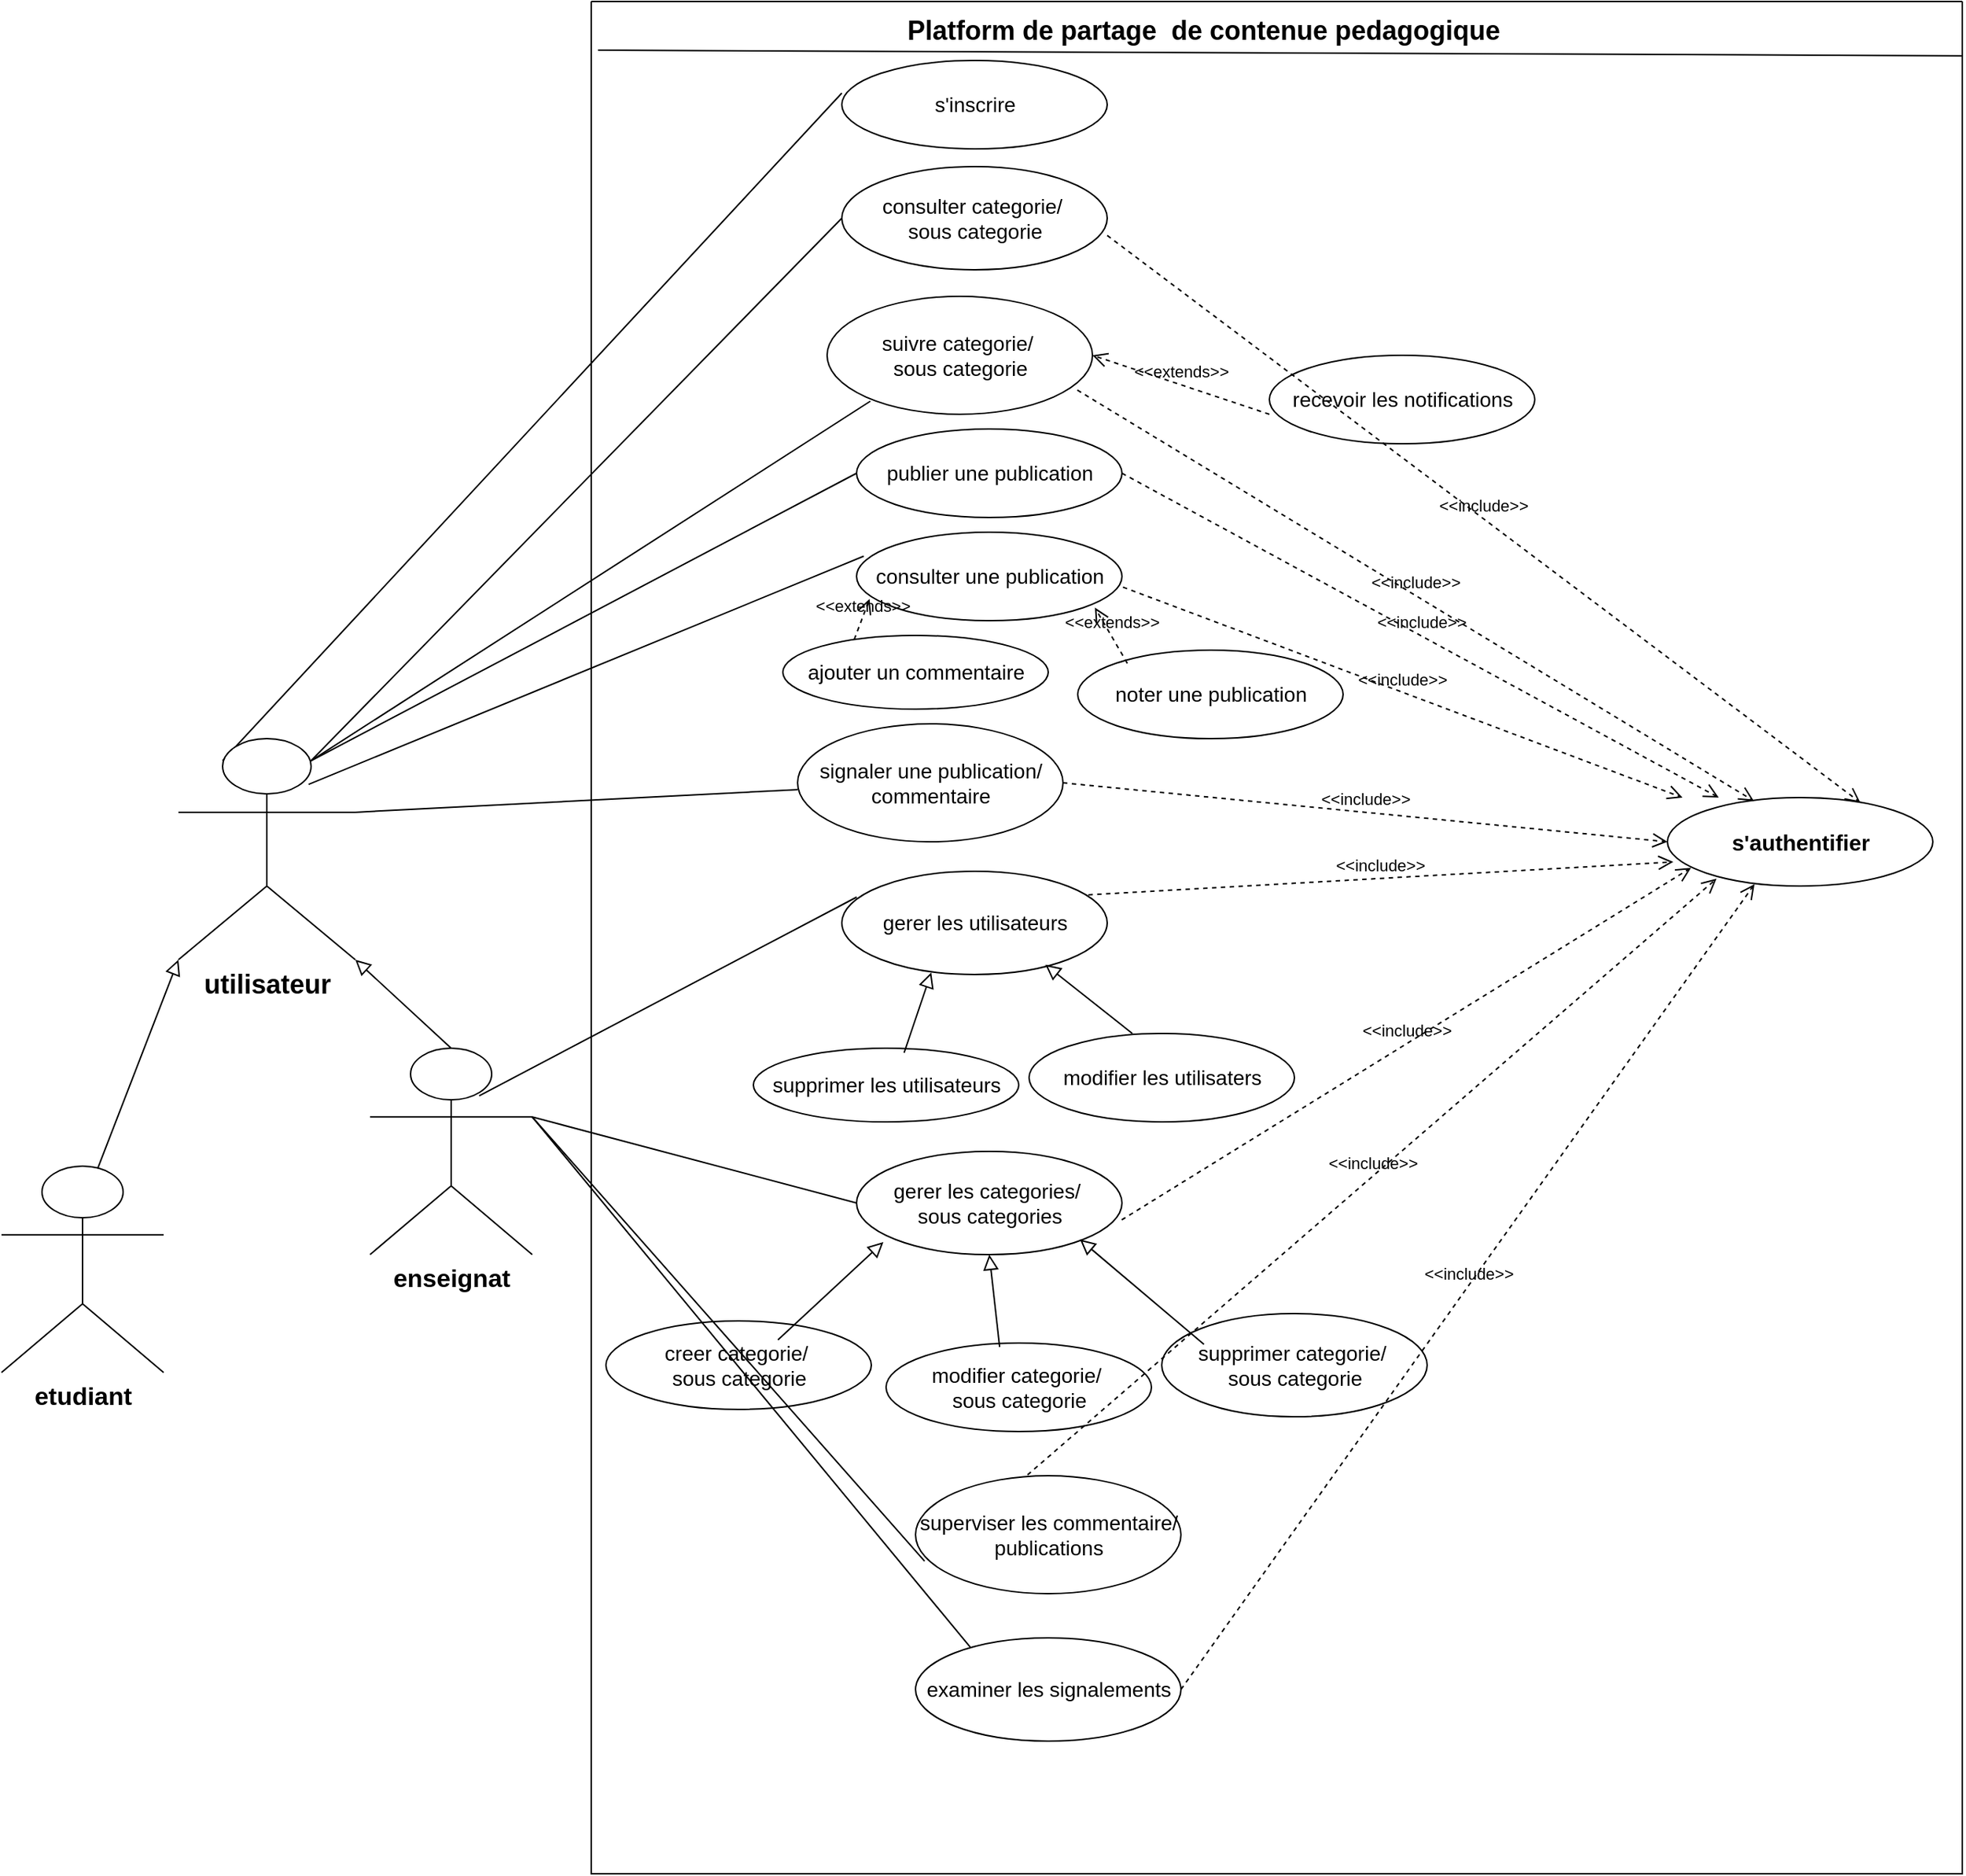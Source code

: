<mxfile version="26.2.2">
  <diagram name="Page-1" id="VizVTErpn3KlSkKp4W6e">
    <mxGraphModel dx="2088" dy="3604" grid="1" gridSize="10" guides="1" tooltips="1" connect="1" arrows="1" fold="1" page="1" pageScale="1" pageWidth="1654" pageHeight="2336" math="0" shadow="0">
      <root>
        <mxCell id="0" />
        <mxCell id="1" parent="0" />
        <mxCell id="SPgLSMUmqTFrktkxUFNP-49" value="&lt;font style=&quot;font-size: 17px;&quot;&gt;&lt;b&gt;etudiant&lt;/b&gt;&lt;/font&gt;" style="shape=umlActor;verticalLabelPosition=bottom;verticalAlign=top;html=1;" parent="1" vertex="1">
          <mxGeometry x="40" y="-560" width="110" height="140" as="geometry" />
        </mxCell>
        <mxCell id="SPgLSMUmqTFrktkxUFNP-9" value="" style="swimlane;startSize=0;" parent="1" vertex="1">
          <mxGeometry x="440" y="-1350" width="930" height="1270" as="geometry" />
        </mxCell>
        <mxCell id="SPgLSMUmqTFrktkxUFNP-10" value="&lt;font style=&quot;font-size: 14px;&quot;&gt;s&#39;inscrire&lt;/font&gt;" style="shape=ellipse;container=1;horizontal=1;horizontalStack=0;resizeParent=1;resizeParentMax=0;resizeLast=0;html=1;dashed=0;collapsible=0;" parent="SPgLSMUmqTFrktkxUFNP-9" vertex="1">
          <mxGeometry x="170" y="40" width="180" height="60" as="geometry" />
        </mxCell>
        <mxCell id="SPgLSMUmqTFrktkxUFNP-17" value="&lt;font style=&quot;font-size: 14px;&quot;&gt;consulter categorie/&amp;nbsp;&lt;/font&gt;&lt;div&gt;&lt;font style=&quot;font-size: 14px;&quot;&gt;sous categorie&lt;/font&gt;&lt;/div&gt;" style="shape=ellipse;container=1;horizontal=1;horizontalStack=0;resizeParent=1;resizeParentMax=0;resizeLast=0;html=1;dashed=0;collapsible=0;" parent="SPgLSMUmqTFrktkxUFNP-9" vertex="1">
          <mxGeometry x="170" y="112" width="180" height="70" as="geometry" />
        </mxCell>
        <mxCell id="SPgLSMUmqTFrktkxUFNP-18" value="&lt;font style=&quot;font-size: 14px;&quot;&gt;suivre categorie/&amp;nbsp;&lt;/font&gt;&lt;div&gt;&lt;font style=&quot;font-size: 14px;&quot;&gt;sous categorie&lt;/font&gt;&lt;/div&gt;" style="shape=ellipse;container=1;horizontal=1;horizontalStack=0;resizeParent=1;resizeParentMax=0;resizeLast=0;html=1;dashed=0;collapsible=0;" parent="SPgLSMUmqTFrktkxUFNP-9" vertex="1">
          <mxGeometry x="160" y="200" width="180" height="80" as="geometry" />
        </mxCell>
        <mxCell id="SPgLSMUmqTFrktkxUFNP-19" value="&lt;font style=&quot;font-size: 14px;&quot;&gt;publier une publication&lt;/font&gt;" style="shape=ellipse;container=1;horizontal=1;horizontalStack=0;resizeParent=1;resizeParentMax=0;resizeLast=0;html=1;dashed=0;collapsible=0;" parent="SPgLSMUmqTFrktkxUFNP-9" vertex="1">
          <mxGeometry x="180" y="290" width="180" height="60" as="geometry" />
        </mxCell>
        <mxCell id="SPgLSMUmqTFrktkxUFNP-20" value="&lt;font style=&quot;font-size: 14px;&quot;&gt;consulter une publication&lt;/font&gt;" style="shape=ellipse;container=1;horizontal=1;horizontalStack=0;resizeParent=1;resizeParentMax=0;resizeLast=0;html=1;dashed=0;collapsible=0;" parent="SPgLSMUmqTFrktkxUFNP-9" vertex="1">
          <mxGeometry x="180" y="360" width="180" height="60" as="geometry" />
        </mxCell>
        <mxCell id="SPgLSMUmqTFrktkxUFNP-21" value="&lt;font style=&quot;font-size: 14px;&quot;&gt;ajouter un commentaire&lt;/font&gt;" style="shape=ellipse;container=1;horizontal=1;horizontalStack=0;resizeParent=1;resizeParentMax=0;resizeLast=0;html=1;dashed=0;collapsible=0;" parent="SPgLSMUmqTFrktkxUFNP-9" vertex="1">
          <mxGeometry x="130" y="430" width="180" height="50" as="geometry" />
        </mxCell>
        <mxCell id="SPgLSMUmqTFrktkxUFNP-22" value="&lt;font style=&quot;font-size: 14px;&quot;&gt;signaler une publication/&lt;/font&gt;&lt;div&gt;&lt;font style=&quot;font-size: 14px;&quot;&gt;commentaire&lt;/font&gt;&lt;/div&gt;" style="shape=ellipse;container=1;horizontal=1;horizontalStack=0;resizeParent=1;resizeParentMax=0;resizeLast=0;html=1;dashed=0;collapsible=0;" parent="SPgLSMUmqTFrktkxUFNP-9" vertex="1">
          <mxGeometry x="140" y="490" width="180" height="80" as="geometry" />
        </mxCell>
        <mxCell id="SPgLSMUmqTFrktkxUFNP-23" value="&lt;font style=&quot;font-size: 14px;&quot;&gt;gerer les utilisateurs&lt;/font&gt;" style="shape=ellipse;container=1;horizontal=1;horizontalStack=0;resizeParent=1;resizeParentMax=0;resizeLast=0;html=1;dashed=0;collapsible=0;" parent="SPgLSMUmqTFrktkxUFNP-9" vertex="1">
          <mxGeometry x="170" y="590" width="180" height="70" as="geometry" />
        </mxCell>
        <mxCell id="SPgLSMUmqTFrktkxUFNP-24" value="&lt;font style=&quot;font-size: 14px;&quot;&gt;supprimer les utilisateurs&lt;/font&gt;" style="shape=ellipse;container=1;horizontal=1;horizontalStack=0;resizeParent=1;resizeParentMax=0;resizeLast=0;html=1;dashed=0;collapsible=0;" parent="SPgLSMUmqTFrktkxUFNP-9" vertex="1">
          <mxGeometry x="110" y="710" width="180" height="50" as="geometry" />
        </mxCell>
        <mxCell id="SPgLSMUmqTFrktkxUFNP-25" value="&lt;font style=&quot;font-size: 14px;&quot;&gt;modifier les utilisaters&lt;/font&gt;" style="shape=ellipse;container=1;horizontal=1;horizontalStack=0;resizeParent=1;resizeParentMax=0;resizeLast=0;html=1;dashed=0;collapsible=0;" parent="SPgLSMUmqTFrktkxUFNP-9" vertex="1">
          <mxGeometry x="297" y="700" width="180" height="60" as="geometry" />
        </mxCell>
        <mxCell id="SPgLSMUmqTFrktkxUFNP-26" value="&lt;font style=&quot;font-size: 14px;&quot;&gt;gerer les categories/&amp;nbsp;&lt;/font&gt;&lt;div&gt;&lt;font style=&quot;font-size: 14px;&quot;&gt;sous categories&lt;/font&gt;&lt;/div&gt;" style="shape=ellipse;container=1;horizontal=1;horizontalStack=0;resizeParent=1;resizeParentMax=0;resizeLast=0;html=1;dashed=0;collapsible=0;" parent="SPgLSMUmqTFrktkxUFNP-9" vertex="1">
          <mxGeometry x="180" y="780" width="180" height="70" as="geometry" />
        </mxCell>
        <mxCell id="SPgLSMUmqTFrktkxUFNP-27" value="&lt;font style=&quot;font-size: 14px;&quot;&gt;supprimer categorie/&amp;nbsp;&lt;/font&gt;&lt;div&gt;&lt;font style=&quot;font-size: 14px;&quot;&gt;sous categorie&lt;/font&gt;&lt;/div&gt;" style="shape=ellipse;container=1;horizontal=1;horizontalStack=0;resizeParent=1;resizeParentMax=0;resizeLast=0;html=1;dashed=0;collapsible=0;" parent="SPgLSMUmqTFrktkxUFNP-9" vertex="1">
          <mxGeometry x="387" y="890" width="180" height="70" as="geometry" />
        </mxCell>
        <mxCell id="SPgLSMUmqTFrktkxUFNP-36" value="&lt;font style=&quot;font-size: 14px;&quot;&gt;creer categorie/&amp;nbsp;&lt;/font&gt;&lt;div&gt;&lt;font style=&quot;font-size: 14px;&quot;&gt;sous categorie&lt;/font&gt;&lt;/div&gt;" style="shape=ellipse;container=1;horizontal=1;horizontalStack=0;resizeParent=1;resizeParentMax=0;resizeLast=0;html=1;dashed=0;collapsible=0;" parent="SPgLSMUmqTFrktkxUFNP-9" vertex="1">
          <mxGeometry x="10" y="895" width="180" height="60" as="geometry" />
        </mxCell>
        <mxCell id="SPgLSMUmqTFrktkxUFNP-35" value="&lt;font style=&quot;font-size: 14px;&quot;&gt;superviser les commentaire/&lt;/font&gt;&lt;div&gt;&lt;font style=&quot;font-size: 14px;&quot;&gt;publications&lt;/font&gt;&lt;/div&gt;" style="shape=ellipse;container=1;horizontal=1;horizontalStack=0;resizeParent=1;resizeParentMax=0;resizeLast=0;html=1;dashed=0;collapsible=0;" parent="SPgLSMUmqTFrktkxUFNP-9" vertex="1">
          <mxGeometry x="220" y="1000" width="180" height="80" as="geometry" />
        </mxCell>
        <mxCell id="SPgLSMUmqTFrktkxUFNP-34" value="&lt;font style=&quot;font-size: 14px;&quot;&gt;modifier categorie/&amp;nbsp;&lt;/font&gt;&lt;div&gt;&lt;font style=&quot;font-size: 14px;&quot;&gt;sous categorie&lt;/font&gt;&lt;/div&gt;" style="shape=ellipse;container=1;horizontal=1;horizontalStack=0;resizeParent=1;resizeParentMax=0;resizeLast=0;html=1;dashed=0;collapsible=0;" parent="SPgLSMUmqTFrktkxUFNP-9" vertex="1">
          <mxGeometry x="200" y="910" width="180" height="60" as="geometry" />
        </mxCell>
        <mxCell id="SPgLSMUmqTFrktkxUFNP-42" value="&lt;font style=&quot;font-size: 14px;&quot;&gt;examiner les signalements&lt;/font&gt;" style="shape=ellipse;container=1;horizontal=1;horizontalStack=0;resizeParent=1;resizeParentMax=0;resizeLast=0;html=1;dashed=0;collapsible=0;" parent="SPgLSMUmqTFrktkxUFNP-9" vertex="1">
          <mxGeometry x="220" y="1110" width="180" height="70" as="geometry" />
        </mxCell>
        <mxCell id="SPgLSMUmqTFrktkxUFNP-43" value="&lt;font style=&quot;font-size: 15px;&quot;&gt;&lt;b&gt;s&#39;authentifier&lt;/b&gt;&lt;/font&gt;" style="shape=ellipse;container=1;horizontal=1;horizontalStack=0;resizeParent=1;resizeParentMax=0;resizeLast=0;html=1;dashed=0;collapsible=0;" parent="SPgLSMUmqTFrktkxUFNP-9" vertex="1">
          <mxGeometry x="730" y="540" width="180" height="60" as="geometry" />
        </mxCell>
        <mxCell id="njjB-d-d2yw97Rpttcdp-1" value="&lt;font style=&quot;font-size: 14px;&quot;&gt;noter une publication&lt;/font&gt;" style="shape=ellipse;container=1;horizontal=1;horizontalStack=0;resizeParent=1;resizeParentMax=0;resizeLast=0;html=1;dashed=0;collapsible=0;" parent="SPgLSMUmqTFrktkxUFNP-9" vertex="1">
          <mxGeometry x="330" y="440" width="180" height="60" as="geometry" />
        </mxCell>
        <mxCell id="njjB-d-d2yw97Rpttcdp-2" value="&amp;lt;&amp;lt;extends&amp;gt;&amp;gt;" style="endArrow=open;startArrow=none;endFill=0;startFill=0;endSize=8;html=1;verticalAlign=bottom;dashed=1;labelBackgroundColor=none;rounded=0;exitX=0.269;exitY=0.055;exitDx=0;exitDy=0;exitPerimeter=0;entryX=0.049;entryY=0.754;entryDx=0;entryDy=0;entryPerimeter=0;" parent="SPgLSMUmqTFrktkxUFNP-9" source="SPgLSMUmqTFrktkxUFNP-21" target="SPgLSMUmqTFrktkxUFNP-20" edge="1">
          <mxGeometry width="160" relative="1" as="geometry">
            <mxPoint x="60" y="650" as="sourcePoint" />
            <mxPoint x="220" y="650" as="targetPoint" />
          </mxGeometry>
        </mxCell>
        <mxCell id="njjB-d-d2yw97Rpttcdp-3" value="&amp;lt;&amp;lt;extends&amp;gt;&amp;gt;" style="endArrow=open;startArrow=none;endFill=0;startFill=0;endSize=8;html=1;verticalAlign=bottom;dashed=1;labelBackgroundColor=none;rounded=0;exitX=0.187;exitY=0.149;exitDx=0;exitDy=0;exitPerimeter=0;entryX=0.898;entryY=0.853;entryDx=0;entryDy=0;entryPerimeter=0;" parent="SPgLSMUmqTFrktkxUFNP-9" source="njjB-d-d2yw97Rpttcdp-1" target="SPgLSMUmqTFrktkxUFNP-20" edge="1">
          <mxGeometry width="160" relative="1" as="geometry">
            <mxPoint x="219.5" y="697" as="sourcePoint" />
            <mxPoint x="330" y="660" as="targetPoint" />
          </mxGeometry>
        </mxCell>
        <mxCell id="njjB-d-d2yw97Rpttcdp-4" value="&lt;font style=&quot;font-size: 14px;&quot;&gt;recevoir les notifications&lt;/font&gt;" style="shape=ellipse;container=1;horizontal=1;horizontalStack=0;resizeParent=1;resizeParentMax=0;resizeLast=0;html=1;dashed=0;collapsible=0;" parent="SPgLSMUmqTFrktkxUFNP-9" vertex="1">
          <mxGeometry x="460" y="240" width="180" height="60" as="geometry" />
        </mxCell>
        <mxCell id="njjB-d-d2yw97Rpttcdp-5" value="&amp;lt;&amp;lt;extends&amp;gt;&amp;gt;" style="endArrow=open;startArrow=none;endFill=0;startFill=0;endSize=8;html=1;verticalAlign=bottom;dashed=1;labelBackgroundColor=none;rounded=0;exitX=0;exitY=0.5;exitDx=0;exitDy=0;entryX=1;entryY=0.5;entryDx=0;entryDy=0;" parent="SPgLSMUmqTFrktkxUFNP-9" target="SPgLSMUmqTFrktkxUFNP-18" edge="1">
          <mxGeometry width="160" relative="1" as="geometry">
            <mxPoint x="460" y="280" as="sourcePoint" />
            <mxPoint x="461" y="340" as="targetPoint" />
            <Array as="points" />
          </mxGeometry>
        </mxCell>
        <mxCell id="njjB-d-d2yw97Rpttcdp-7" value="&amp;lt;&amp;lt;include&amp;gt;&amp;gt;" style="endArrow=open;startArrow=none;endFill=0;startFill=0;endSize=8;html=1;verticalAlign=bottom;dashed=1;labelBackgroundColor=none;rounded=0;entryX=0.727;entryY=0.056;entryDx=0;entryDy=0;entryPerimeter=0;exitX=1;exitY=0.667;exitDx=0;exitDy=0;exitPerimeter=0;" parent="SPgLSMUmqTFrktkxUFNP-9" source="SPgLSMUmqTFrktkxUFNP-17" target="SPgLSMUmqTFrktkxUFNP-43" edge="1">
          <mxGeometry width="160" relative="1" as="geometry">
            <mxPoint x="400" y="50" as="sourcePoint" />
            <mxPoint x="851" y="489" as="targetPoint" />
          </mxGeometry>
        </mxCell>
        <mxCell id="njjB-d-d2yw97Rpttcdp-10" value="&amp;lt;&amp;lt;include&amp;gt;&amp;gt;" style="endArrow=open;startArrow=none;endFill=0;startFill=0;endSize=8;html=1;verticalAlign=bottom;dashed=1;labelBackgroundColor=none;rounded=0;exitX=1;exitY=0.5;exitDx=0;exitDy=0;" parent="SPgLSMUmqTFrktkxUFNP-9" source="SPgLSMUmqTFrktkxUFNP-19" target="SPgLSMUmqTFrktkxUFNP-43" edge="1">
          <mxGeometry width="160" relative="1" as="geometry">
            <mxPoint x="280" y="385" as="sourcePoint" />
            <mxPoint x="800" y="560" as="targetPoint" />
          </mxGeometry>
        </mxCell>
        <mxCell id="njjB-d-d2yw97Rpttcdp-11" value="&amp;lt;&amp;lt;include&amp;gt;&amp;gt;" style="endArrow=open;startArrow=none;endFill=0;startFill=0;endSize=8;html=1;verticalAlign=bottom;dashed=1;labelBackgroundColor=none;rounded=0;exitX=1.004;exitY=0.621;exitDx=0;exitDy=0;exitPerimeter=0;" parent="SPgLSMUmqTFrktkxUFNP-9" source="SPgLSMUmqTFrktkxUFNP-20" target="SPgLSMUmqTFrktkxUFNP-43" edge="1">
          <mxGeometry width="160" relative="1" as="geometry">
            <mxPoint x="290" y="395" as="sourcePoint" />
            <mxPoint x="810" y="570" as="targetPoint" />
          </mxGeometry>
        </mxCell>
        <mxCell id="njjB-d-d2yw97Rpttcdp-12" value="&amp;lt;&amp;lt;include&amp;gt;&amp;gt;" style="endArrow=open;startArrow=none;endFill=0;startFill=0;endSize=8;html=1;verticalAlign=bottom;dashed=1;labelBackgroundColor=none;rounded=0;exitX=1;exitY=0.5;exitDx=0;exitDy=0;" parent="SPgLSMUmqTFrktkxUFNP-9" source="SPgLSMUmqTFrktkxUFNP-22" edge="1">
          <mxGeometry width="160" relative="1" as="geometry">
            <mxPoint x="300" y="405" as="sourcePoint" />
            <mxPoint x="730" y="570" as="targetPoint" />
          </mxGeometry>
        </mxCell>
        <mxCell id="njjB-d-d2yw97Rpttcdp-14" value="&amp;lt;&amp;lt;include&amp;gt;&amp;gt;" style="endArrow=open;startArrow=none;endFill=0;startFill=0;endSize=8;html=1;verticalAlign=bottom;dashed=1;labelBackgroundColor=none;rounded=0;exitX=0.999;exitY=0.664;exitDx=0;exitDy=0;entryX=0.089;entryY=0.794;entryDx=0;entryDy=0;entryPerimeter=0;exitPerimeter=0;" parent="SPgLSMUmqTFrktkxUFNP-9" source="SPgLSMUmqTFrktkxUFNP-26" target="SPgLSMUmqTFrktkxUFNP-43" edge="1">
          <mxGeometry width="160" relative="1" as="geometry">
            <mxPoint x="510" y="1054" as="sourcePoint" />
            <mxPoint x="914" y="820" as="targetPoint" />
          </mxGeometry>
        </mxCell>
        <mxCell id="njjB-d-d2yw97Rpttcdp-16" value="&amp;lt;&amp;lt;include&amp;gt;&amp;gt;" style="endArrow=open;startArrow=none;endFill=0;startFill=0;endSize=8;html=1;verticalAlign=bottom;dashed=1;labelBackgroundColor=none;rounded=0;exitX=1;exitY=0.5;exitDx=0;exitDy=0;entryX=0.328;entryY=0.979;entryDx=0;entryDy=0;entryPerimeter=0;" parent="SPgLSMUmqTFrktkxUFNP-9" source="SPgLSMUmqTFrktkxUFNP-42" target="SPgLSMUmqTFrktkxUFNP-43" edge="1">
          <mxGeometry width="160" relative="1" as="geometry">
            <mxPoint x="583" y="1739" as="sourcePoint" />
            <mxPoint x="746" y="682" as="targetPoint" />
          </mxGeometry>
        </mxCell>
        <mxCell id="njjB-d-d2yw97Rpttcdp-15" value="&amp;lt;&amp;lt;include&amp;gt;&amp;gt;" style="endArrow=open;startArrow=none;endFill=0;startFill=0;endSize=8;html=1;verticalAlign=bottom;dashed=1;labelBackgroundColor=none;rounded=0;exitX=0.422;exitY=-0.007;exitDx=0;exitDy=0;entryX=0.185;entryY=0.917;entryDx=0;entryDy=0;entryPerimeter=0;exitPerimeter=0;" parent="SPgLSMUmqTFrktkxUFNP-9" source="SPgLSMUmqTFrktkxUFNP-35" target="SPgLSMUmqTFrktkxUFNP-43" edge="1">
          <mxGeometry width="160" relative="1" as="geometry">
            <mxPoint x="297" y="1390" as="sourcePoint" />
            <mxPoint x="736" y="672" as="targetPoint" />
          </mxGeometry>
        </mxCell>
        <mxCell id="njjB-d-d2yw97Rpttcdp-9" value="&amp;lt;&amp;lt;include&amp;gt;&amp;gt;" style="endArrow=open;startArrow=none;endFill=0;startFill=0;endSize=8;html=1;verticalAlign=bottom;dashed=1;labelBackgroundColor=none;rounded=0;exitX=0.943;exitY=0.795;exitDx=0;exitDy=0;exitPerimeter=0;entryX=0.326;entryY=0.039;entryDx=0;entryDy=0;entryPerimeter=0;" parent="SPgLSMUmqTFrktkxUFNP-9" source="SPgLSMUmqTFrktkxUFNP-18" target="SPgLSMUmqTFrktkxUFNP-43" edge="1">
          <mxGeometry width="160" relative="1" as="geometry">
            <mxPoint x="286" y="109" as="sourcePoint" />
            <mxPoint x="710" y="540" as="targetPoint" />
          </mxGeometry>
        </mxCell>
        <mxCell id="njjB-d-d2yw97Rpttcdp-13" value="&amp;lt;&amp;lt;include&amp;gt;&amp;gt;" style="endArrow=open;startArrow=none;endFill=0;startFill=0;endSize=8;html=1;verticalAlign=bottom;dashed=1;labelBackgroundColor=none;rounded=0;exitX=0.929;exitY=0.228;exitDx=0;exitDy=0;exitPerimeter=0;entryX=0.022;entryY=0.728;entryDx=0;entryDy=0;entryPerimeter=0;" parent="SPgLSMUmqTFrktkxUFNP-9" source="SPgLSMUmqTFrktkxUFNP-23" target="SPgLSMUmqTFrktkxUFNP-43" edge="1">
          <mxGeometry width="160" relative="1" as="geometry">
            <mxPoint x="250" y="1420" as="sourcePoint" />
            <mxPoint x="740" y="890" as="targetPoint" />
          </mxGeometry>
        </mxCell>
        <mxCell id="4590Md88HW0pJIgWquAP-8" value="" style="endArrow=block;html=1;rounded=0;align=center;verticalAlign=bottom;endFill=0;labelBackgroundColor=none;endSize=8;exitX=0.648;exitY=0.048;exitDx=0;exitDy=0;exitPerimeter=0;entryX=0.101;entryY=0.879;entryDx=0;entryDy=0;entryPerimeter=0;" parent="SPgLSMUmqTFrktkxUFNP-9" target="SPgLSMUmqTFrktkxUFNP-26" edge="1">
          <mxGeometry relative="1" as="geometry">
            <mxPoint x="126.64" y="907.88" as="sourcePoint" />
            <mxPoint x="190" y="800" as="targetPoint" />
          </mxGeometry>
        </mxCell>
        <mxCell id="4590Md88HW0pJIgWquAP-9" value="" style="resizable=0;html=1;align=center;verticalAlign=top;labelBackgroundColor=none;" parent="4590Md88HW0pJIgWquAP-8" connectable="0" vertex="1">
          <mxGeometry relative="1" as="geometry" />
        </mxCell>
        <mxCell id="4590Md88HW0pJIgWquAP-10" value="" style="endArrow=block;html=1;rounded=0;align=center;verticalAlign=bottom;endFill=0;labelBackgroundColor=none;endSize=8;exitX=0.428;exitY=0.044;exitDx=0;exitDy=0;exitPerimeter=0;entryX=0.5;entryY=1;entryDx=0;entryDy=0;" parent="SPgLSMUmqTFrktkxUFNP-9" source="SPgLSMUmqTFrktkxUFNP-34" target="SPgLSMUmqTFrktkxUFNP-26" edge="1">
          <mxGeometry relative="1" as="geometry">
            <mxPoint x="30" y="800" as="sourcePoint" />
            <mxPoint x="190" y="800" as="targetPoint" />
          </mxGeometry>
        </mxCell>
        <mxCell id="4590Md88HW0pJIgWquAP-11" value="" style="resizable=0;html=1;align=center;verticalAlign=top;labelBackgroundColor=none;" parent="4590Md88HW0pJIgWquAP-10" connectable="0" vertex="1">
          <mxGeometry relative="1" as="geometry" />
        </mxCell>
        <mxCell id="4590Md88HW0pJIgWquAP-12" value="" style="endArrow=block;html=1;rounded=0;align=center;verticalAlign=bottom;endFill=0;labelBackgroundColor=none;endSize=8;exitX=0.159;exitY=0.156;exitDx=0;exitDy=0;exitPerimeter=0;entryX=0.842;entryY=0.854;entryDx=0;entryDy=0;entryPerimeter=0;" parent="SPgLSMUmqTFrktkxUFNP-9" target="SPgLSMUmqTFrktkxUFNP-26" edge="1">
          <mxGeometry relative="1" as="geometry">
            <mxPoint x="415.62" y="910.92" as="sourcePoint" />
            <mxPoint x="390" y="870" as="targetPoint" />
          </mxGeometry>
        </mxCell>
        <mxCell id="4590Md88HW0pJIgWquAP-13" value="" style="resizable=0;html=1;align=center;verticalAlign=top;labelBackgroundColor=none;" parent="4590Md88HW0pJIgWquAP-12" connectable="0" vertex="1">
          <mxGeometry relative="1" as="geometry" />
        </mxCell>
        <mxCell id="4590Md88HW0pJIgWquAP-14" value="" style="endArrow=block;html=1;rounded=0;align=center;verticalAlign=bottom;endFill=0;labelBackgroundColor=none;endSize=8;exitX=0.389;exitY=0;exitDx=0;exitDy=0;exitPerimeter=0;entryX=0.767;entryY=0.905;entryDx=0;entryDy=0;entryPerimeter=0;" parent="SPgLSMUmqTFrktkxUFNP-9" source="SPgLSMUmqTFrktkxUFNP-25" target="SPgLSMUmqTFrktkxUFNP-23" edge="1">
          <mxGeometry relative="1" as="geometry">
            <mxPoint x="130" y="660" as="sourcePoint" />
            <mxPoint x="290" y="660" as="targetPoint" />
          </mxGeometry>
        </mxCell>
        <mxCell id="4590Md88HW0pJIgWquAP-15" value="" style="resizable=0;html=1;align=center;verticalAlign=top;labelBackgroundColor=none;" parent="4590Md88HW0pJIgWquAP-14" connectable="0" vertex="1">
          <mxGeometry relative="1" as="geometry" />
        </mxCell>
        <mxCell id="4590Md88HW0pJIgWquAP-16" value="" style="endArrow=block;html=1;rounded=0;align=center;verticalAlign=bottom;endFill=0;labelBackgroundColor=none;endSize=8;exitX=0.568;exitY=0.062;exitDx=0;exitDy=0;exitPerimeter=0;entryX=0.337;entryY=0.981;entryDx=0;entryDy=0;entryPerimeter=0;" parent="SPgLSMUmqTFrktkxUFNP-9" source="SPgLSMUmqTFrktkxUFNP-24" target="SPgLSMUmqTFrktkxUFNP-23" edge="1">
          <mxGeometry relative="1" as="geometry">
            <mxPoint x="130" y="660" as="sourcePoint" />
            <mxPoint x="290" y="660" as="targetPoint" />
          </mxGeometry>
        </mxCell>
        <mxCell id="4590Md88HW0pJIgWquAP-17" value="" style="resizable=0;html=1;align=center;verticalAlign=top;labelBackgroundColor=none;" parent="4590Md88HW0pJIgWquAP-16" connectable="0" vertex="1">
          <mxGeometry relative="1" as="geometry" />
        </mxCell>
        <mxCell id="RxSDhpmT7ap7E4ltck7V-2" value="&lt;b&gt;&lt;font style=&quot;font-size: 18px;&quot;&gt;Platform de partage&amp;nbsp; de contenue pedagogique&lt;/font&gt;&lt;/b&gt;" style="text;html=1;align=center;verticalAlign=middle;resizable=0;points=[];autosize=1;strokeColor=none;fillColor=none;" vertex="1" parent="SPgLSMUmqTFrktkxUFNP-9">
          <mxGeometry x="200" width="430" height="40" as="geometry" />
        </mxCell>
        <mxCell id="njjB-d-d2yw97Rpttcdp-19" value="&lt;b&gt;&lt;font style=&quot;font-size: 17px;&quot;&gt;enseignat&lt;/font&gt;&lt;/b&gt;" style="shape=umlActor;verticalLabelPosition=bottom;verticalAlign=top;html=1;" parent="1" vertex="1">
          <mxGeometry x="290" y="-640" width="110" height="140" as="geometry" />
        </mxCell>
        <mxCell id="njjB-d-d2yw97Rpttcdp-27" value="" style="endArrow=none;html=1;rounded=0;entryX=0;entryY=0.369;entryDx=0;entryDy=0;entryPerimeter=0;exitX=0.25;exitY=0.1;exitDx=0;exitDy=0;exitPerimeter=0;" parent="1" source="SPgLSMUmqTFrktkxUFNP-47" target="SPgLSMUmqTFrktkxUFNP-10" edge="1">
          <mxGeometry width="50" height="50" relative="1" as="geometry">
            <mxPoint x="20" y="210" as="sourcePoint" />
            <mxPoint x="380" y="-380" as="targetPoint" />
          </mxGeometry>
        </mxCell>
        <mxCell id="njjB-d-d2yw97Rpttcdp-28" value="" style="endArrow=none;html=1;rounded=0;entryX=0;entryY=0.5;entryDx=0;entryDy=0;exitX=0.75;exitY=0.1;exitDx=0;exitDy=0;exitPerimeter=0;" parent="1" source="SPgLSMUmqTFrktkxUFNP-47" target="SPgLSMUmqTFrktkxUFNP-17" edge="1">
          <mxGeometry width="50" height="50" relative="1" as="geometry">
            <mxPoint x="360" y="240" as="sourcePoint" />
            <mxPoint x="620" y="-636" as="targetPoint" />
          </mxGeometry>
        </mxCell>
        <mxCell id="njjB-d-d2yw97Rpttcdp-29" value="" style="endArrow=none;html=1;rounded=0;entryX=0.163;entryY=0.889;entryDx=0;entryDy=0;exitX=0.75;exitY=0.1;exitDx=0;exitDy=0;exitPerimeter=0;entryPerimeter=0;" parent="1" source="SPgLSMUmqTFrktkxUFNP-47" target="SPgLSMUmqTFrktkxUFNP-18" edge="1">
          <mxGeometry width="50" height="50" relative="1" as="geometry">
            <mxPoint x="243" y="4" as="sourcePoint" />
            <mxPoint x="620" y="-490" as="targetPoint" />
          </mxGeometry>
        </mxCell>
        <mxCell id="njjB-d-d2yw97Rpttcdp-30" value="" style="endArrow=none;html=1;rounded=0;entryX=0;entryY=0.5;entryDx=0;entryDy=0;exitX=0.75;exitY=0.1;exitDx=0;exitDy=0;exitPerimeter=0;" parent="1" source="SPgLSMUmqTFrktkxUFNP-47" target="SPgLSMUmqTFrktkxUFNP-19" edge="1">
          <mxGeometry width="50" height="50" relative="1" as="geometry">
            <mxPoint x="290" y="-840" as="sourcePoint" />
            <mxPoint x="579" y="-313" as="targetPoint" />
          </mxGeometry>
        </mxCell>
        <mxCell id="njjB-d-d2yw97Rpttcdp-31" value="" style="endArrow=none;html=1;rounded=0;entryX=0.027;entryY=0.271;entryDx=0;entryDy=0;exitX=0.736;exitY=0.207;exitDx=0;exitDy=0;exitPerimeter=0;entryPerimeter=0;" parent="1" source="SPgLSMUmqTFrktkxUFNP-47" target="SPgLSMUmqTFrktkxUFNP-20" edge="1">
          <mxGeometry width="50" height="50" relative="1" as="geometry">
            <mxPoint x="253" y="14" as="sourcePoint" />
            <mxPoint x="620" y="-220" as="targetPoint" />
          </mxGeometry>
        </mxCell>
        <mxCell id="njjB-d-d2yw97Rpttcdp-32" value="" style="endArrow=none;html=1;rounded=0;exitX=1;exitY=0.333;exitDx=0;exitDy=0;exitPerimeter=0;" parent="1" source="SPgLSMUmqTFrktkxUFNP-47" target="SPgLSMUmqTFrktkxUFNP-22" edge="1">
          <mxGeometry width="50" height="50" relative="1" as="geometry">
            <mxPoint x="241" y="19" as="sourcePoint" />
            <mxPoint x="625" y="-127" as="targetPoint" />
          </mxGeometry>
        </mxCell>
        <mxCell id="njjB-d-d2yw97Rpttcdp-33" value="" style="endArrow=none;html=1;rounded=0;entryX=0.056;entryY=0.25;entryDx=0;entryDy=0;entryPerimeter=0;exitX=0.673;exitY=0.231;exitDx=0;exitDy=0;exitPerimeter=0;" parent="1" source="njjB-d-d2yw97Rpttcdp-19" target="SPgLSMUmqTFrktkxUFNP-23" edge="1">
          <mxGeometry width="50" height="50" relative="1" as="geometry">
            <mxPoint x="251" y="29" as="sourcePoint" />
            <mxPoint x="610" y="142" as="targetPoint" />
          </mxGeometry>
        </mxCell>
        <mxCell id="njjB-d-d2yw97Rpttcdp-34" value="" style="endArrow=none;html=1;rounded=0;entryX=0;entryY=0.5;entryDx=0;entryDy=0;exitX=1;exitY=0.333;exitDx=0;exitDy=0;exitPerimeter=0;" parent="1" source="njjB-d-d2yw97Rpttcdp-19" target="SPgLSMUmqTFrktkxUFNP-26" edge="1">
          <mxGeometry width="50" height="50" relative="1" as="geometry">
            <mxPoint x="364" y="282" as="sourcePoint" />
            <mxPoint x="620" y="270" as="targetPoint" />
          </mxGeometry>
        </mxCell>
        <mxCell id="njjB-d-d2yw97Rpttcdp-35" value="" style="endArrow=none;html=1;rounded=0;entryX=0.034;entryY=0.724;entryDx=0;entryDy=0;entryPerimeter=0;exitX=1;exitY=0.333;exitDx=0;exitDy=0;exitPerimeter=0;" parent="1" source="njjB-d-d2yw97Rpttcdp-19" target="SPgLSMUmqTFrktkxUFNP-35" edge="1">
          <mxGeometry width="50" height="50" relative="1" as="geometry">
            <mxPoint x="374" y="292" as="sourcePoint" />
            <mxPoint x="630" y="280" as="targetPoint" />
          </mxGeometry>
        </mxCell>
        <mxCell id="njjB-d-d2yw97Rpttcdp-36" value="" style="endArrow=none;html=1;rounded=0;entryX=0.208;entryY=0.096;entryDx=0;entryDy=0;entryPerimeter=0;exitX=1;exitY=0.333;exitDx=0;exitDy=0;exitPerimeter=0;" parent="1" source="njjB-d-d2yw97Rpttcdp-19" target="SPgLSMUmqTFrktkxUFNP-42" edge="1">
          <mxGeometry width="50" height="50" relative="1" as="geometry">
            <mxPoint x="384" y="302" as="sourcePoint" />
            <mxPoint x="916" y="1127" as="targetPoint" />
          </mxGeometry>
        </mxCell>
        <mxCell id="SPgLSMUmqTFrktkxUFNP-47" value="&lt;font style=&quot;font-size: 18px;&quot;&gt;&lt;b&gt;utilisateur&lt;/b&gt;&lt;/font&gt;" style="shape=umlActor;verticalLabelPosition=bottom;verticalAlign=top;html=1;" parent="1" vertex="1">
          <mxGeometry x="160" y="-850" width="120" height="150" as="geometry" />
        </mxCell>
        <mxCell id="4590Md88HW0pJIgWquAP-18" value="" style="endArrow=block;html=1;rounded=0;align=center;verticalAlign=bottom;endFill=0;labelBackgroundColor=none;endSize=8;exitX=0.5;exitY=0;exitDx=0;exitDy=0;exitPerimeter=0;entryX=1;entryY=1;entryDx=0;entryDy=0;entryPerimeter=0;" parent="1" source="njjB-d-d2yw97Rpttcdp-19" target="SPgLSMUmqTFrktkxUFNP-47" edge="1">
          <mxGeometry relative="1" as="geometry">
            <mxPoint x="370" y="-660" as="sourcePoint" />
            <mxPoint x="530" y="-660" as="targetPoint" />
          </mxGeometry>
        </mxCell>
        <mxCell id="4590Md88HW0pJIgWquAP-19" value="" style="resizable=0;html=1;align=center;verticalAlign=top;labelBackgroundColor=none;" parent="4590Md88HW0pJIgWquAP-18" connectable="0" vertex="1">
          <mxGeometry relative="1" as="geometry" />
        </mxCell>
        <mxCell id="4590Md88HW0pJIgWquAP-20" value="" style="endArrow=block;html=1;rounded=0;align=center;verticalAlign=bottom;endFill=0;labelBackgroundColor=none;endSize=8;exitX=0.593;exitY=0.012;exitDx=0;exitDy=0;exitPerimeter=0;entryX=0;entryY=1;entryDx=0;entryDy=0;entryPerimeter=0;" parent="1" source="SPgLSMUmqTFrktkxUFNP-49" target="SPgLSMUmqTFrktkxUFNP-47" edge="1">
          <mxGeometry relative="1" as="geometry">
            <mxPoint x="340" y="-660" as="sourcePoint" />
            <mxPoint x="500" y="-660" as="targetPoint" />
          </mxGeometry>
        </mxCell>
        <mxCell id="4590Md88HW0pJIgWquAP-21" value="" style="resizable=0;html=1;align=center;verticalAlign=top;labelBackgroundColor=none;" parent="4590Md88HW0pJIgWquAP-20" connectable="0" vertex="1">
          <mxGeometry relative="1" as="geometry" />
        </mxCell>
        <mxCell id="RxSDhpmT7ap7E4ltck7V-1" value="" style="endArrow=none;html=1;rounded=0;entryX=0.005;entryY=0.026;entryDx=0;entryDy=0;entryPerimeter=0;exitX=1;exitY=0.029;exitDx=0;exitDy=0;exitPerimeter=0;" edge="1" parent="1" source="SPgLSMUmqTFrktkxUFNP-9" target="SPgLSMUmqTFrktkxUFNP-9">
          <mxGeometry width="50" height="50" relative="1" as="geometry">
            <mxPoint x="570" y="-890" as="sourcePoint" />
            <mxPoint x="620" y="-940" as="targetPoint" />
          </mxGeometry>
        </mxCell>
      </root>
    </mxGraphModel>
  </diagram>
</mxfile>
